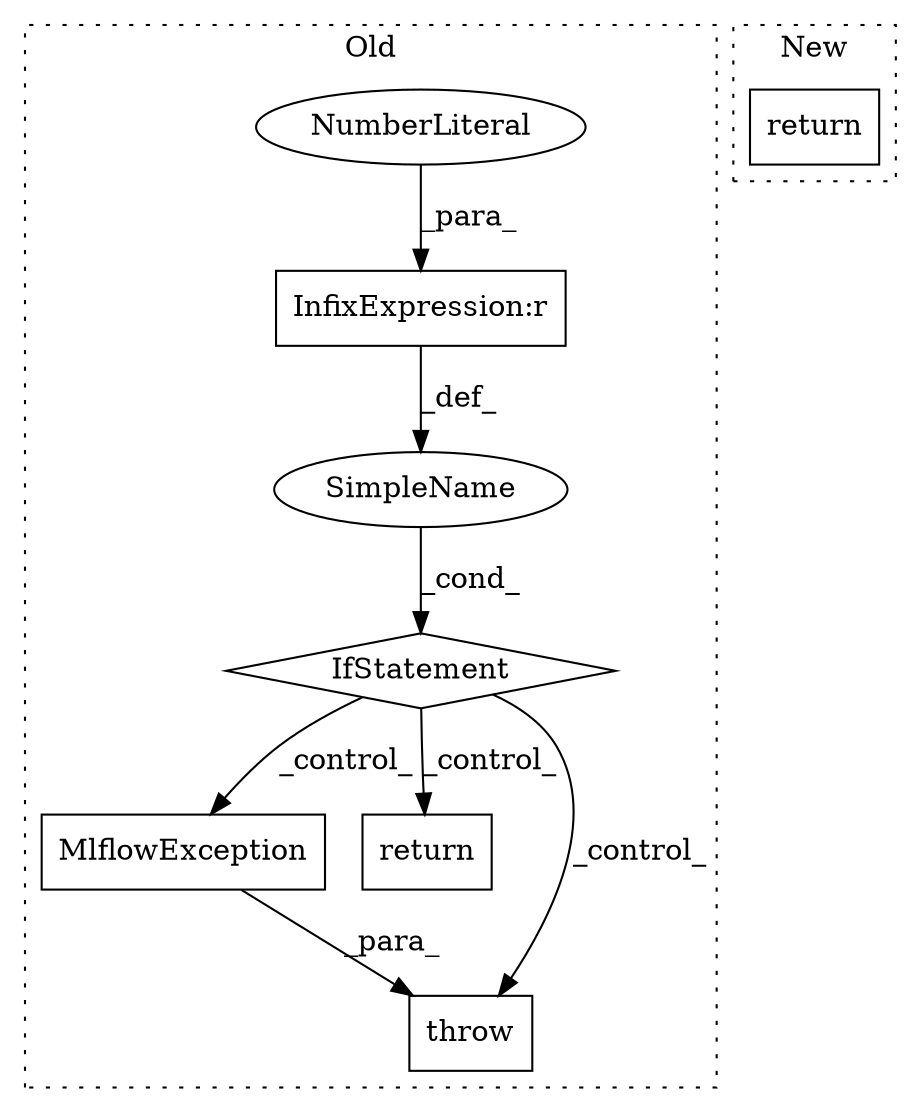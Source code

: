 digraph G {
subgraph cluster0 {
1 [label="MlflowException" a="32" s="12375,12498" l="16,1" shape="box"];
3 [label="SimpleName" a="42" s="" l="" shape="ellipse"];
4 [label="return" a="41" s="12306" l="7" shape="box"];
5 [label="IfStatement" a="25" s="12269,12294" l="4,2" shape="diamond"];
6 [label="throw" a="53" s="12369" l="6" shape="box"];
7 [label="InfixExpression:r" a="27" s="12289" l="4" shape="box"];
8 [label="NumberLiteral" a="34" s="12293" l="1" shape="ellipse"];
label = "Old";
style="dotted";
}
subgraph cluster1 {
2 [label="return" a="41" s="13259" l="7" shape="box"];
label = "New";
style="dotted";
}
1 -> 6 [label="_para_"];
3 -> 5 [label="_cond_"];
5 -> 1 [label="_control_"];
5 -> 4 [label="_control_"];
5 -> 6 [label="_control_"];
7 -> 3 [label="_def_"];
8 -> 7 [label="_para_"];
}